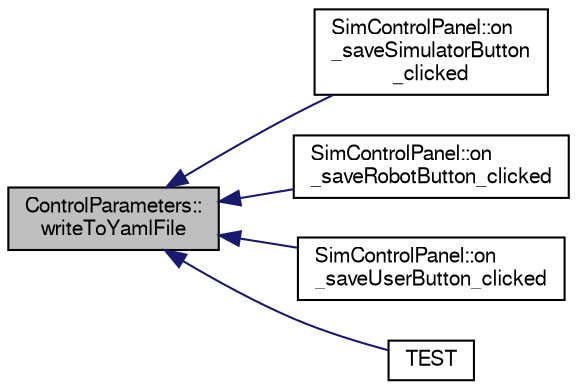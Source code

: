 digraph "ControlParameters::writeToYamlFile"
{
  edge [fontname="FreeSans",fontsize="10",labelfontname="FreeSans",labelfontsize="10"];
  node [fontname="FreeSans",fontsize="10",shape=record];
  rankdir="LR";
  Node1 [label="ControlParameters::\lwriteToYamlFile",height=0.2,width=0.4,color="black", fillcolor="grey75", style="filled", fontcolor="black"];
  Node1 -> Node2 [dir="back",color="midnightblue",fontsize="10",style="solid",fontname="FreeSans"];
  Node2 [label="SimControlPanel::on\l_saveSimulatorButton\l_clicked",height=0.2,width=0.4,color="black", fillcolor="white", style="filled",URL="$d1/d22/class_sim_control_panel.html#a60bac36419bd6e73eb6ea69c006fff42"];
  Node1 -> Node3 [dir="back",color="midnightblue",fontsize="10",style="solid",fontname="FreeSans"];
  Node3 [label="SimControlPanel::on\l_saveRobotButton_clicked",height=0.2,width=0.4,color="black", fillcolor="white", style="filled",URL="$d1/d22/class_sim_control_panel.html#a46ade2ee740fbaf1466b226a62e72ceb"];
  Node1 -> Node4 [dir="back",color="midnightblue",fontsize="10",style="solid",fontname="FreeSans"];
  Node4 [label="SimControlPanel::on\l_saveUserButton_clicked",height=0.2,width=0.4,color="black", fillcolor="white", style="filled",URL="$d1/d22/class_sim_control_panel.html#a96301cf6c70c8339547f448a47ee1307"];
  Node1 -> Node5 [dir="back",color="midnightblue",fontsize="10",style="solid",fontname="FreeSans"];
  Node5 [label="TEST",height=0.2,width=0.4,color="black", fillcolor="white", style="filled",URL="$db/d74/test___control_parameters_8cpp.html#aa02b4ec347a36f8c0a1eecafe9c805ed"];
}
